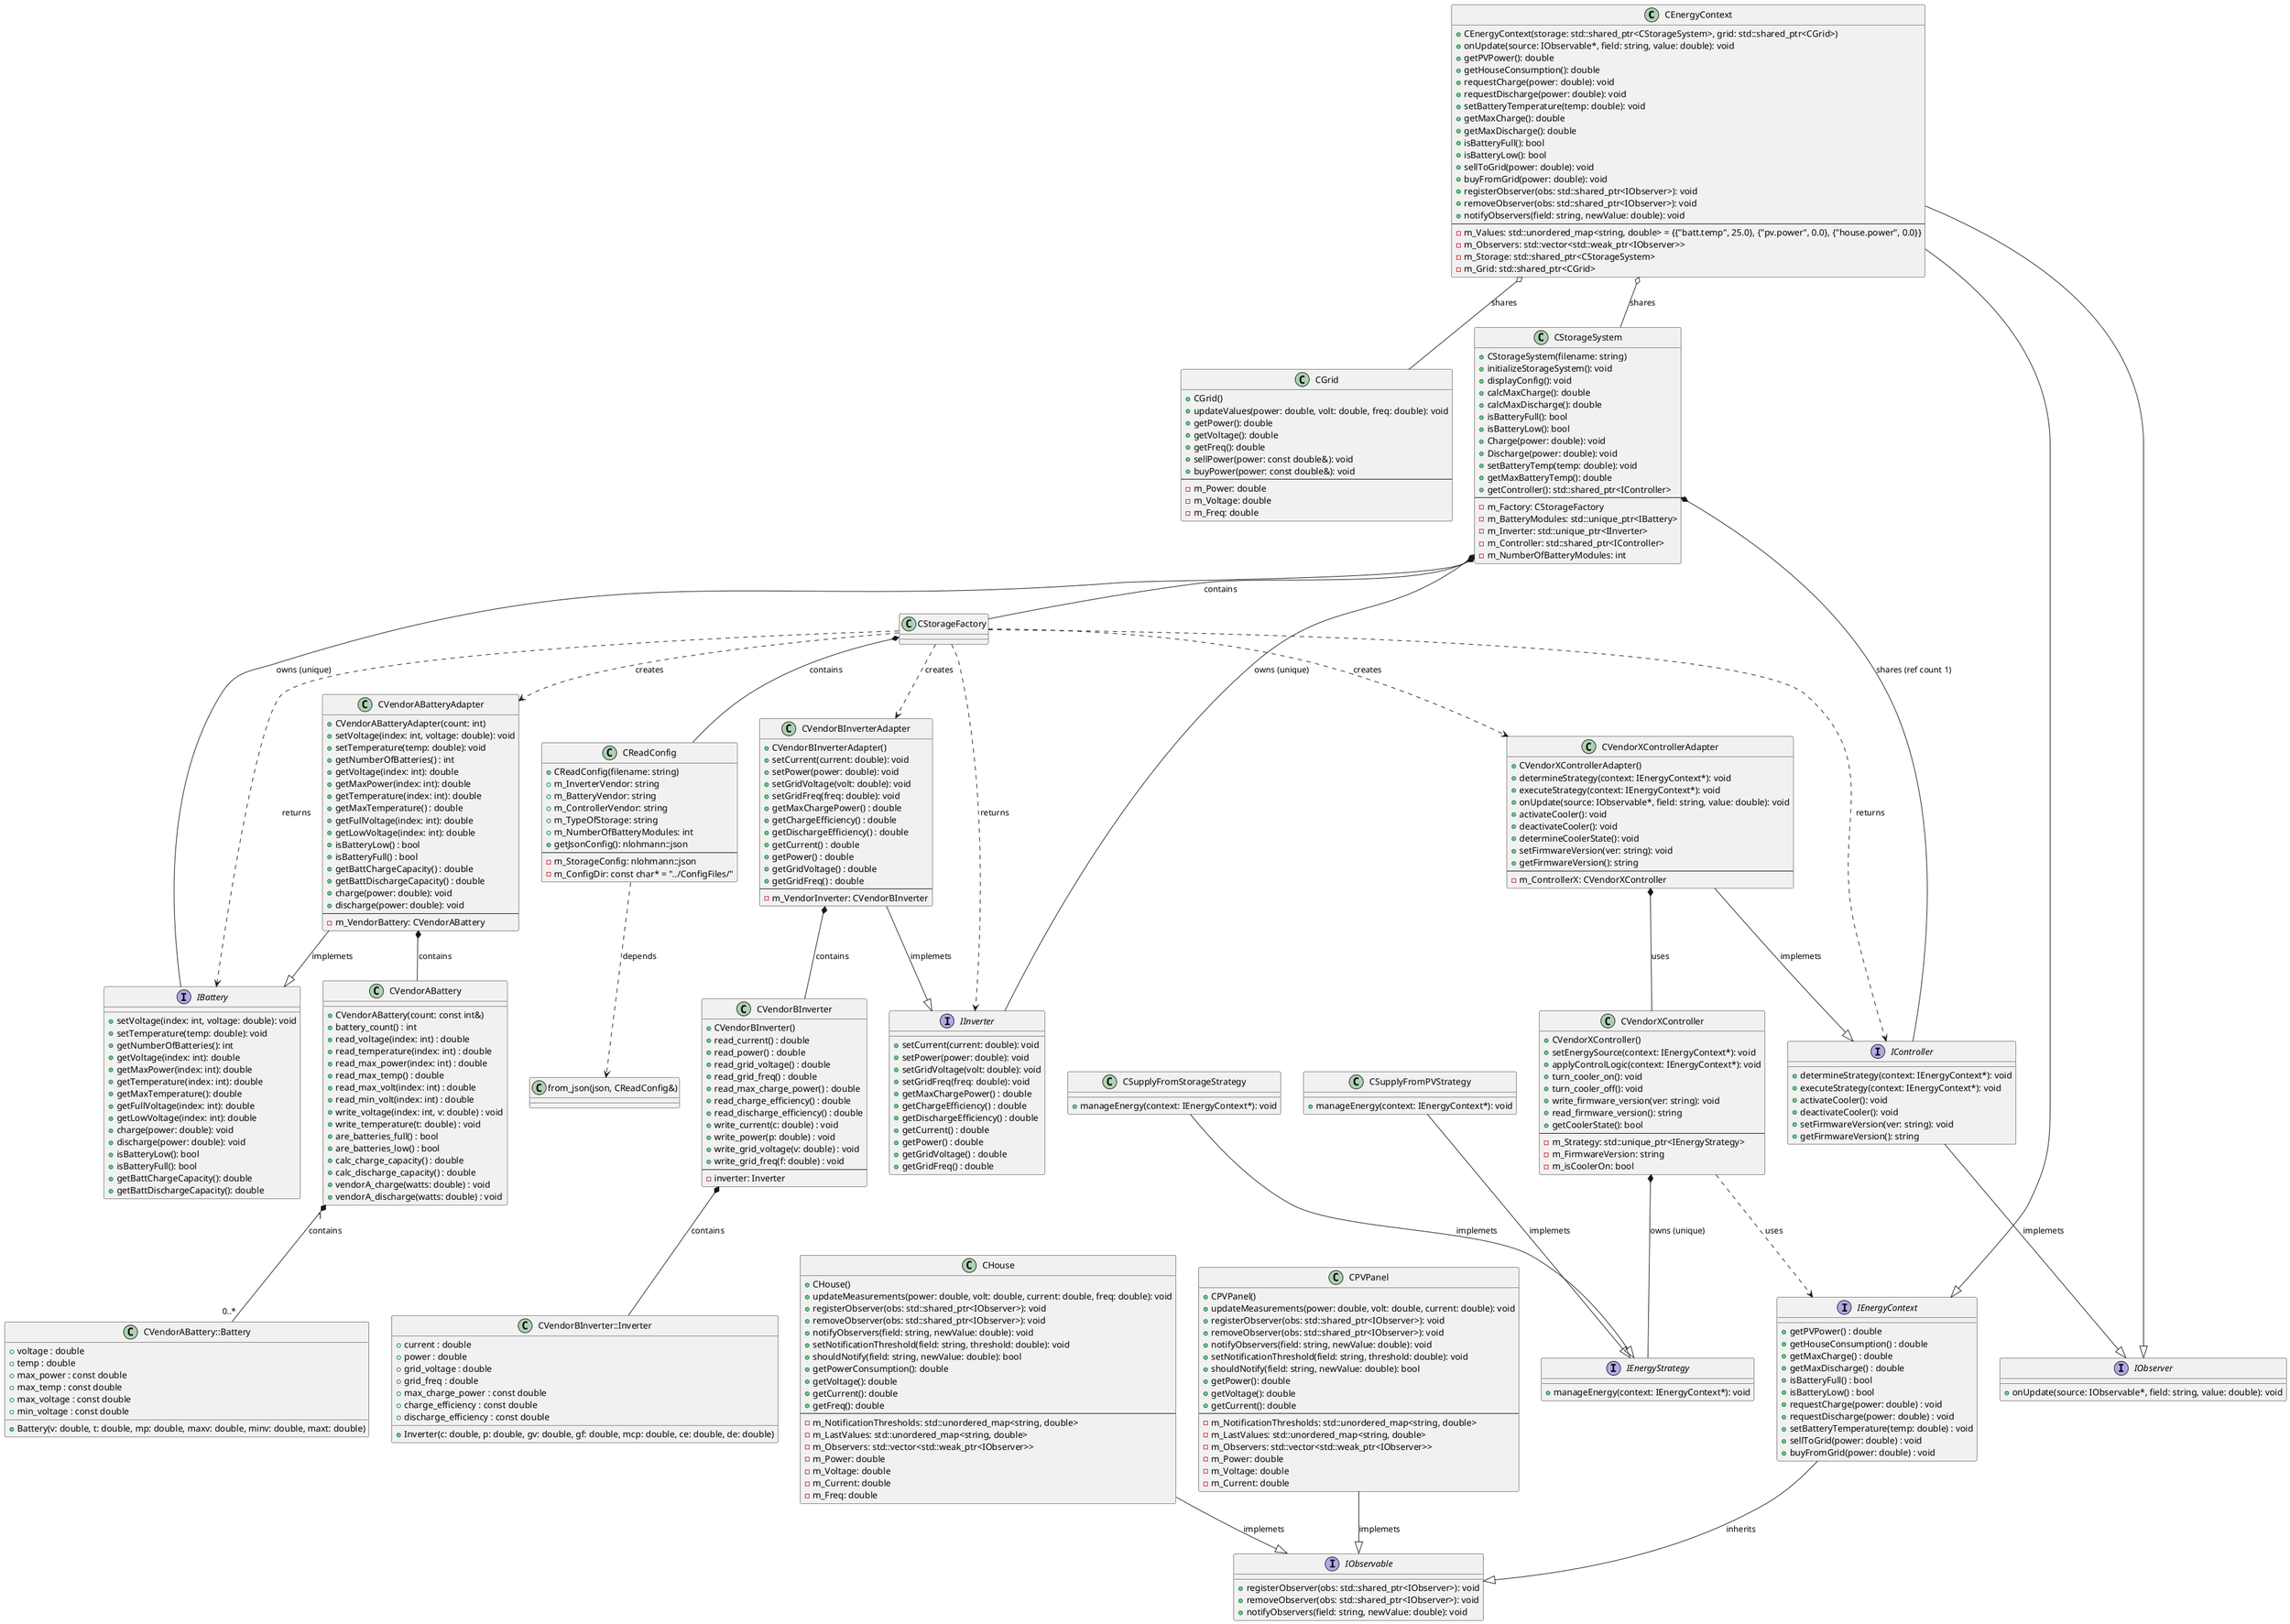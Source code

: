 @startuml Class Diagram

class CEnergyContext {
    +CEnergyContext(storage: std::shared_ptr<CStorageSystem>, grid: std::shared_ptr<CGrid>)
    +onUpdate(source: IObservable*, field: string, value: double): void
    +getPVPower(): double
    +getHouseConsumption(): double
    +requestCharge(power: double): void
    +requestDischarge(power: double): void
    +setBatteryTemperature(temp: double): void
    +getMaxCharge(): double
    +getMaxDischarge(): double
    +isBatteryFull(): bool
    +isBatteryLow(): bool
    +sellToGrid(power: double): void
    +buyFromGrid(power: double): void
    +registerObserver(obs: std::shared_ptr<IObserver>): void
    +removeObserver(obs: std::shared_ptr<IObserver>): void
    +notifyObservers(field: string, newValue: double): void
    --
    - m_Values: std::unordered_map<string, double> = {{"batt.temp", 25.0}, {"pv.power", 0.0}, {"house.power", 0.0}}
    - m_Observers: std::vector<std::weak_ptr<IObserver>>
    - m_Storage: std::shared_ptr<CStorageSystem>
    - m_Grid: std::shared_ptr<CGrid>
}

class CGrid {
    +CGrid()
    +updateValues(power: double, volt: double, freq: double): void
    +getPower(): double
    +getVoltage(): double
    +getFreq(): double
    +sellPower(power: const double&): void
    +buyPower(power: const double&): void
    --
    - m_Power: double
    - m_Voltage: double
    - m_Freq: double
}

class CHouse {
    +CHouse()
    +updateMeasurements(power: double, volt: double, current: double, freq: double): void
    +registerObserver(obs: std::shared_ptr<IObserver>): void
    +removeObserver(obs: std::shared_ptr<IObserver>): void
    +notifyObservers(field: string, newValue: double): void
    +setNotificationThreshold(field: string, threshold: double): void
    +shouldNotify(field: string, newValue: double): bool
    +getPowerConsumption(): double
    +getVoltage(): double
    +getCurrent(): double
    +getFreq(): double
    --
    - m_NotificationThresholds: std::unordered_map<string, double>
    - m_LastValues: std::unordered_map<string, double>
    - m_Observers: std::vector<std::weak_ptr<IObserver>>
    - m_Power: double
    - m_Voltage: double
    - m_Current: double
    - m_Freq: double
}

class CPVPanel {
    +CPVPanel()
    +updateMeasurements(power: double, volt: double, current: double): void
    +registerObserver(obs: std::shared_ptr<IObserver>): void
    +removeObserver(obs: std::shared_ptr<IObserver>): void
    +notifyObservers(field: string, newValue: double): void
    +setNotificationThreshold(field: string, threshold: double): void
    +shouldNotify(field: string, newValue: double): bool
    +getPower(): double
    +getVoltage(): double
    +getCurrent(): double
    --
    - m_NotificationThresholds: std::unordered_map<string, double>
    - m_LastValues: std::unordered_map<string, double>
    - m_Observers: std::vector<std::weak_ptr<IObserver>>
    - m_Power: double
    - m_Voltage: double
    - m_Current: double
}

class CReadConfig {
    +CReadConfig(filename: string)
    +m_InverterVendor: string
    +m_BatteryVendor: string
    +m_ControllerVendor: string
    +m_TypeOfStorage: string
    +m_NumberOfBatteryModules: int
    +getJsonConfig(): nlohmann::json
    --
    - m_StorageConfig: nlohmann::json
    - m_ConfigDir: const char* = "../ConfigFiles/"
}

class CStorageSystem {
    +CStorageSystem(filename: string)
    +initializeStorageSystem(): void
    +displayConfig(): void
    +calcMaxCharge(): double
    +calcMaxDischarge(): double
    +isBatteryFull(): bool
    +isBatteryLow(): bool
    +Charge(power: double): void
    +Discharge(power: double): void
    +setBatteryTemp(temp: double): void
    +getMaxBatteryTemp(): double
    +getController(): std::shared_ptr<IController>
    --
    - m_Factory: CStorageFactory
    - m_BatteryModules: std::unique_ptr<IBattery>
    - m_Inverter: std::unique_ptr<IInverter>
    - m_Controller: std::shared_ptr<IController>
    - m_NumberOfBatteryModules: int
}

class CSupplyFromPVStrategy {
    +manageEnergy(context: IEnergyContext*): void
}

class CSupplyFromStorageStrategy {
    +manageEnergy(context: IEnergyContext*): void
}

class CVendorABattery {
    +CVendorABattery(count: const int&)
    +battery_count() : int
    +read_voltage(index: int) : double
    +read_temperature(index: int) : double
    +read_max_power(index: int) : double
    +read_max_temp() : double
    +read_max_volt(index: int) : double
    +read_min_volt(index: int) : double
    +write_voltage(index: int, v: double) : void
    +write_temperature(t: double) : void
    +are_batteries_full() : bool
    +are_batteries_low() : bool
    +calc_charge_capacity() : double
    +calc_discharge_capacity() : double
    +vendorA_charge(watts: double) : void
    +vendorA_discharge(watts: double) : void
}

class "CVendorABattery::Battery" as Battery {
    +voltage : double
    +temp : double
    +max_power : const double
    +max_temp : const double
    +max_voltage : const double
    +min_voltage : const double
    +Battery(v: double, t: double, mp: double, maxv: double, minv: double, maxt: double)
}

class CVendorABatteryAdapter {
    +CVendorABatteryAdapter(count: int)
    +setVoltage(index: int, voltage: double): void
    +setTemperature(temp: double): void
    +getNumberOfBatteries() : int
    +getVoltage(index: int): double
    +getMaxPower(index: int): double
    +getTemperature(index: int): double
    +getMaxTemperature() : double
    +getFullVoltage(index: int): double
    +getLowVoltage(index: int): double
    +isBatteryLow() : bool
    +isBatteryFull() : bool
    +getBattChargeCapacity() : double
    +getBattDischargeCapacity() : double
    +charge(power: double): void
    +discharge(power: double): void
    --
    - m_VendorBattery: CVendorABattery
}

class CVendorBInverter {
    +CVendorBInverter()
    +read_current() : double
    +read_power() : double
    +read_grid_voltage() : double
    +read_grid_freq() : double
    +read_max_charge_power() : double
    +read_charge_efficiency() : double
    +read_discharge_efficiency() : double
    +write_current(c: double) : void
    +write_power(p: double) : void
    +write_grid_voltage(v: double) : void
    +write_grid_freq(f: double) : void
    --
    -inverter: Inverter
}

class "CVendorBInverter::Inverter" as Inverter {
    +current : double
    +power : double
    +grid_voltage : double
    +grid_freq : double
    +max_charge_power : const double
    +charge_efficiency : const double
    +discharge_efficiency : const double
    +Inverter(c: double, p: double, gv: double, gf: double, mcp: double, ce: double, de: double)
}

class CVendorBInverterAdapter {
    +CVendorBInverterAdapter()
    +setCurrent(current: double): void
    +setPower(power: double): void
    +setGridVoltage(volt: double): void
    +setGridFreq(freq: double): void
    +getMaxChargePower() : double
    +getChargeEfficiency() : double
    +getDischargeEfficiency() : double
    +getCurrent() : double
    +getPower() : double
    +getGridVoltage() : double
    +getGridFreq() : double
    --
    - m_VendorInverter: CVendorBInverter
}

class CVendorXController {
    +CVendorXController()
    +setEnergySource(context: IEnergyContext*): void
    +applyControlLogic(context: IEnergyContext*): void
    +turn_cooler_on(): void
    +turn_cooler_off(): void
    +write_firmware_version(ver: string): void
    +read_firmware_version(): string
    +getCoolerState(): bool
    --
    - m_Strategy: std::unique_ptr<IEnergyStrategy>
    - m_FirmwareVersion: string
    - m_isCoolerOn: bool
}

class CVendorXControllerAdapter {
    +CVendorXControllerAdapter()
    +determineStrategy(context: IEnergyContext*): void
    +executeStrategy(context: IEnergyContext*): void
    +onUpdate(source: IObservable*, field: string, value: double): void
    +activateCooler(): void
    +deactivateCooler(): void
    +determineCoolerState(): void
    +setFirmwareVersion(ver: string): void
    +getFirmwareVersion(): string
    --
    - m_ControllerX: CVendorXController
}

interface IBattery {
    +setVoltage(index: int, voltage: double): void
    +setTemperature(temp: double): void
    +getNumberOfBatteries(): int
    +getVoltage(index: int): double
    +getMaxPower(index: int): double
    +getTemperature(index: int): double
    +getMaxTemperature(): double
    +getFullVoltage(index: int): double
    +getLowVoltage(index: int): double
    +charge(power: double): void
    +discharge(power: double): void
    +isBatteryLow(): bool
    +isBatteryFull(): bool
    +getBattChargeCapacity(): double
    +getBattDischargeCapacity(): double
}

interface IController {
    +determineStrategy(context: IEnergyContext*): void
    +executeStrategy(context: IEnergyContext*): void
    +activateCooler(): void
    +deactivateCooler(): void
    +setFirmwareVersion(ver: string): void
    +getFirmwareVersion(): string
}

interface IEnergyContext {
    +getPVPower() : double
    +getHouseConsumption() : double
    +getMaxCharge() : double
    +getMaxDischarge() : double
    +isBatteryFull() : bool
    +isBatteryLow() : bool
    +requestCharge(power: double) : void
    +requestDischarge(power: double) : void
    +setBatteryTemperature(temp: double) : void
    +sellToGrid(power: double) : void
    +buyFromGrid(power: double) : void
}

interface IEnergyStrategy {
    +manageEnergy(context: IEnergyContext*): void
}

interface IInverter {
    +setCurrent(current: double): void
    +setPower(power: double): void
    +setGridVoltage(volt: double): void
    +setGridFreq(freq: double): void
    +getMaxChargePower() : double
    +getChargeEfficiency() : double
    +getDischargeEfficiency() : double
    +getCurrent() : double
    +getPower() : double
    +getGridVoltage() : double
    +getGridFreq() : double
}

interface IObservable {
    +registerObserver(obs: std::shared_ptr<IObserver>): void
    +removeObserver(obs: std::shared_ptr<IObserver>): void
    +notifyObservers(field: string, newValue: double): void
}

interface IObserver {
    +onUpdate(source: IObservable*, field: string, value: double): void
}

CReadConfig ..> "from_json(json, CReadConfig&)" : depends 

CPVPanel --|> IObservable : implemets

CHouse --|> IObservable : implemets

CEnergyContext --|> IEnergyContext
CEnergyContext --|> IObserver
CEnergyContext o-- CStorageSystem : shares
CEnergyContext o-- CGrid : shares

CStorageFactory *-- CReadConfig : contains
CStorageFactory ..> CVendorABatteryAdapter : creates
CStorageFactory ..> CVendorBInverterAdapter : creates
CStorageFactory ..> CVendorXControllerAdapter : creates
CStorageFactory ..> IController : returns
CStorageFactory ..> IInverter : returns
CStorageFactory ..> IBattery : returns

CStorageSystem *-- CStorageFactory : contains
CStorageSystem *-- IBattery : owns (unique)
CStorageSystem *-- IInverter : owns (unique)
CStorageSystem *-- IController : shares (ref count 1)

CSupplyFromPVStrategy --|> IEnergyStrategy : implemets

CSupplyFromStorageStrategy --|> IEnergyStrategy : implemets

CVendorABattery "1" *-- "0..*" Battery : contains

CVendorABatteryAdapter --|> IBattery : implemets
CVendorABatteryAdapter *-- CVendorABattery : contains

CVendorBInverter *-- Inverter : contains

CVendorBInverterAdapter --|> IInverter : implemets
CVendorBInverterAdapter *-- CVendorBInverter : contains

CVendorXController ..> IEnergyContext : uses
CVendorXController *-- IEnergyStrategy : owns (unique)

CVendorXControllerAdapter --|> IController : implemets
CVendorXControllerAdapter *-- CVendorXController : uses

IController --|> IObserver : implemets

IEnergyContext --|> IObservable : inherits

@enduml
